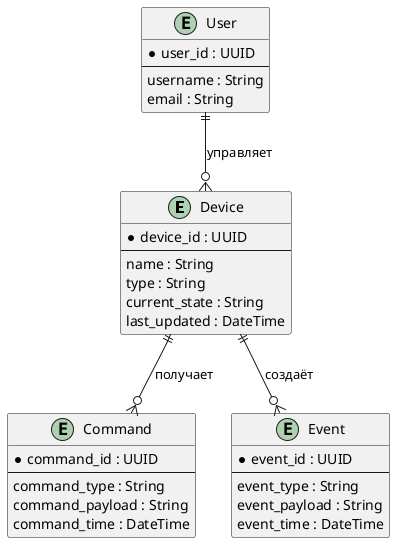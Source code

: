@startuml
entity "Device" as device {
  * device_id : UUID
  --
  name : String
  type : String
  current_state : String
  last_updated : DateTime
}

entity "User" as user {
  * user_id : UUID
  --
  username : String
  email : String
}

entity "Command" as command {
  * command_id : UUID
  --
  command_type : String
  command_payload : String
  command_time : DateTime
}

entity "Event" as event {
  * event_id : UUID
  --
  event_type : String
  event_payload : String
  event_time : DateTime
}

' Связи между сущностями
user ||--o{ device : "управляет"
device ||--o{ command : "получает"
device ||--o{ event : "создаёт"

@enduml
